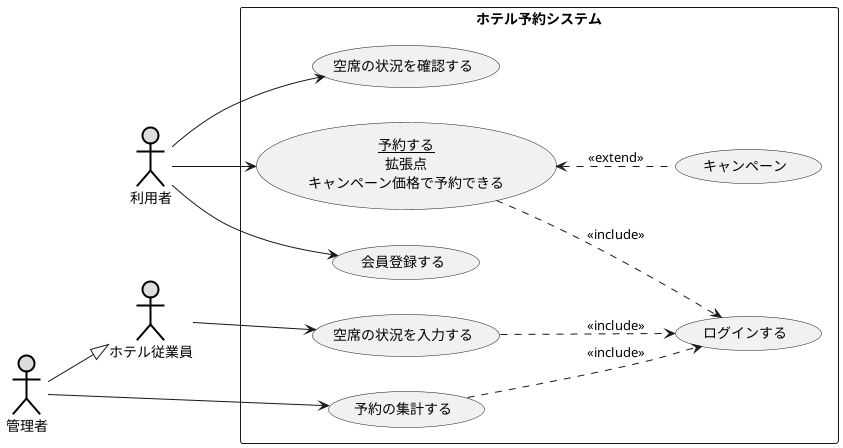 @startuml ユースケース図
left to right direction
actor 利用者#DDDDDD;line:black;line.bold;
actor ホテル従業員#DDDDDD;line:black;line.bold;
actor 管理者#DDDDDD;line:black;line.bold;
rectangle ホテル予約システム{
usecase 空席の状況を確認する
usecase (<u>予約する</u>\n拡張点\nキャンペーン価格で予約できる) as input
usecase 空席の状況を入力する
usecase 予約の集計する
usecase ログインする
usecase 会員登録する
usecase キャンペーン

}
利用者 --> 空席の状況を確認する
利用者 --> input
input ..> ログインする : << include >>
input <.. キャンペーン : << extend >>
利用者 --> 会員登録する
ホテル従業員 --> 空席の状況を入力する
空席の状況を入力する ..> ログインする : << include >>
管理者 --> 予約の集計する
予約の集計する ..> ログインする : << include >>
管理者 --|> ホテル従業員
@enduml